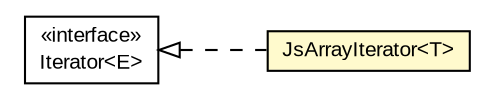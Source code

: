 #!/usr/local/bin/dot
#
# Class diagram 
# Generated by UMLGraph version R5_6-24-gf6e263 (http://www.umlgraph.org/)
#

digraph G {
	edge [fontname="arial",fontsize=10,labelfontname="arial",labelfontsize=10];
	node [fontname="arial",fontsize=10,shape=plaintext];
	nodesep=0.25;
	ranksep=0.5;
	rankdir=LR;
	// org.turbogwt.core.js.collections.JsArrayIterator<T>
	c157 [label=<<table title="org.turbogwt.core.js.collections.JsArrayIterator" border="0" cellborder="1" cellspacing="0" cellpadding="2" port="p" bgcolor="lemonChiffon" href="./JsArrayIterator.html">
		<tr><td><table border="0" cellspacing="0" cellpadding="1">
<tr><td align="center" balign="center"> JsArrayIterator&lt;T&gt; </td></tr>
		</table></td></tr>
		</table>>, URL="./JsArrayIterator.html", fontname="arial", fontcolor="black", fontsize=10.0];
	//org.turbogwt.core.js.collections.JsArrayIterator<T> implements java.util.Iterator<E>
	c168:p -> c157:p [dir=back,arrowtail=empty,style=dashed];
	// java.util.Iterator<E>
	c168 [label=<<table title="java.util.Iterator" border="0" cellborder="1" cellspacing="0" cellpadding="2" port="p" href="http://download.oracle.com/javase/7/docs/api/java/util/Iterator.html">
		<tr><td><table border="0" cellspacing="0" cellpadding="1">
<tr><td align="center" balign="center"> &#171;interface&#187; </td></tr>
<tr><td align="center" balign="center"> Iterator&lt;E&gt; </td></tr>
		</table></td></tr>
		</table>>, URL="http://download.oracle.com/javase/7/docs/api/java/util/Iterator.html", fontname="arial", fontcolor="black", fontsize=10.0];
}

